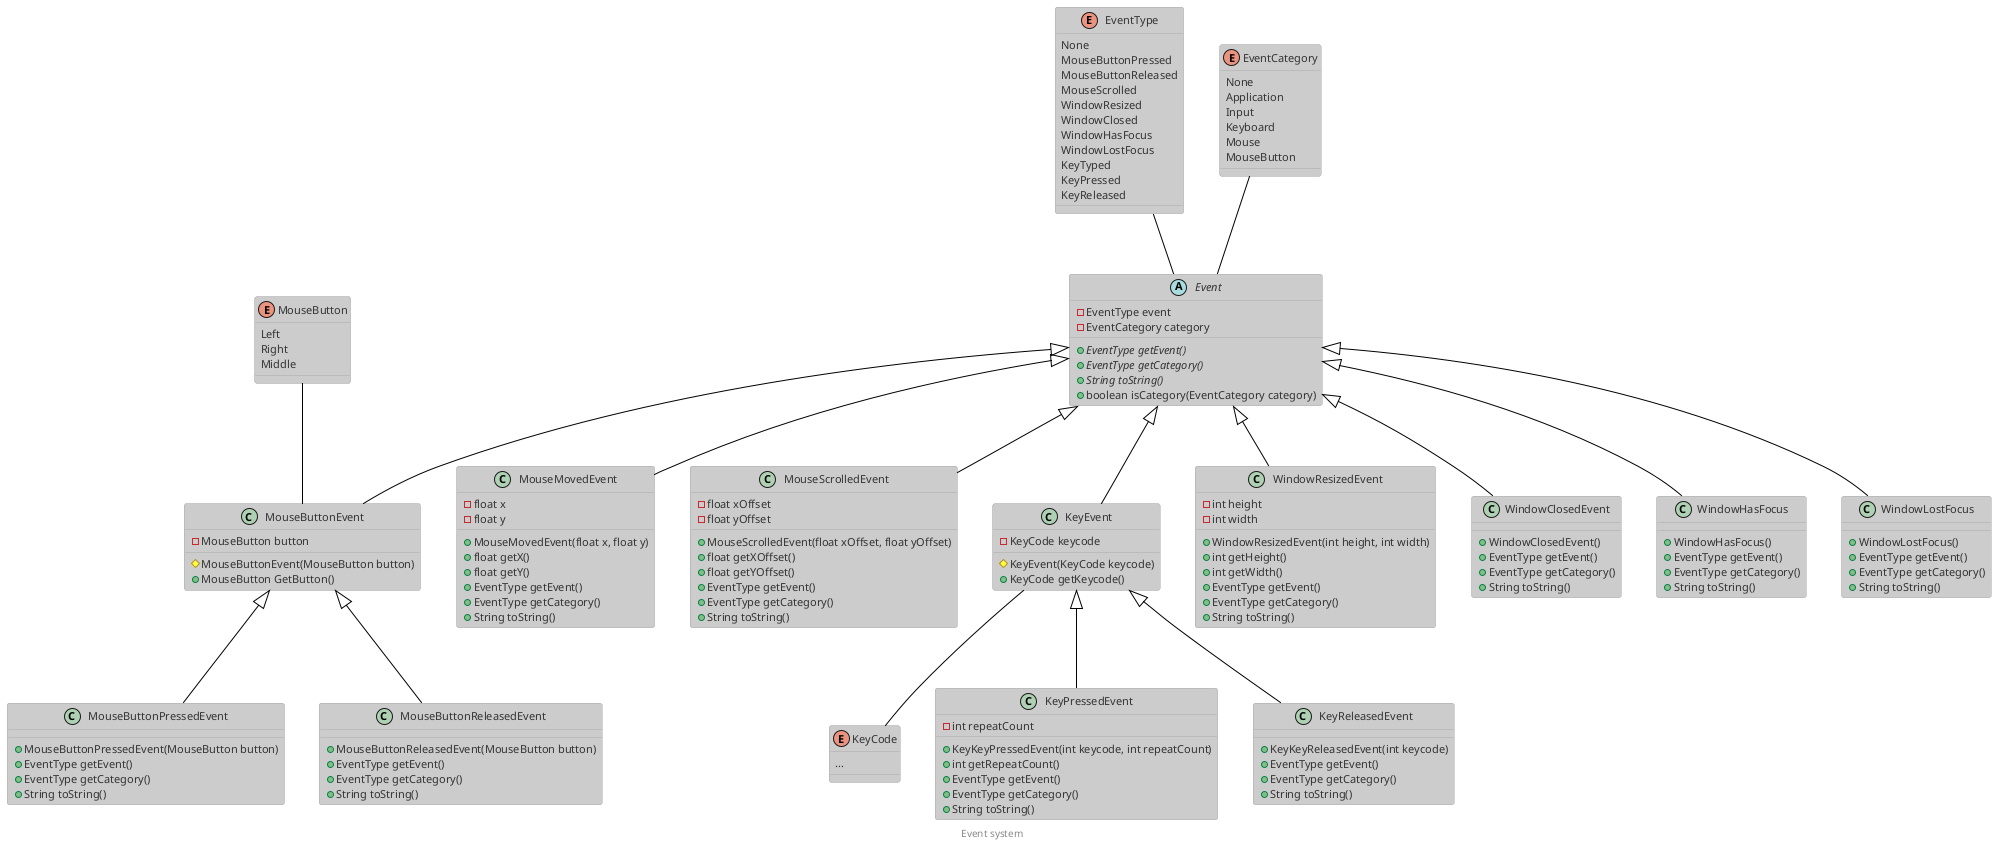 @startuml

!theme reddress-lightorange
footer Event system

enum EventType {
    None
    MouseButtonPressed
    MouseButtonReleased
    MouseScrolled
    WindowResized
    WindowClosed
    WindowHasFocus
    WindowLostFocus
    KeyTyped
    KeyPressed
    KeyReleased
}

enum EventCategory {
    None
    Application
    Input
    Keyboard
    Mouse
    MouseButton
}

abstract class Event {
    - EventType event
    - EventCategory category
    {abstract} + EventType getEvent()
    {abstract} + EventType getCategory()
    {abstract} + String toString()
    + boolean isCategory(EventCategory category)
}

enum MouseButton {
    Left
    Right
    Middle
}

enum KeyCode {
    ...
}

class MouseButtonEvent extends Event {
    - MouseButton button
    # MouseButtonEvent(MouseButton button)
    + MouseButton GetButton()
}

class MouseButtonPressedEvent extends MouseButtonEvent {
    + MouseButtonPressedEvent(MouseButton button)
    + EventType getEvent()
    + EventType getCategory()
    + String toString()
}

class MouseButtonReleasedEvent extends MouseButtonEvent {
    + MouseButtonReleasedEvent(MouseButton button)
    + EventType getEvent()
    + EventType getCategory()
    + String toString()
}

class MouseMovedEvent extends Event {
    - float x
    - float y
    + MouseMovedEvent(float x, float y)
    + float getX()
    + float getY()
    + EventType getEvent()
    + EventType getCategory()
    + String toString()
}

class MouseScrolledEvent extends Event {
    - float xOffset
    - float yOffset
    + MouseScrolledEvent(float xOffset, float yOffset)
    + float getXOffset()
    + float getYOffset()
    + EventType getEvent()
    + EventType getCategory()
    + String toString()
}

class KeyEvent extends Event {
    - KeyCode keycode
    # KeyEvent(KeyCode keycode)
    + KeyCode getKeycode()
}

class KeyPressedEvent extends KeyEvent {
    - int repeatCount
    + KeyKeyPressedEvent(int keycode, int repeatCount)
    + int getRepeatCount()
    + EventType getEvent()
    + EventType getCategory()
    + String toString()
}

class KeyReleasedEvent extends KeyEvent {
    + KeyKeyReleasedEvent(int keycode)
    + EventType getEvent()
    + EventType getCategory()
    + String toString()
}

class WindowResizedEvent extends Event {
    - int height
    - int width
    + WindowResizedEvent(int height, int width)
    + int getHeight()
    + int getWidth()
    + EventType getEvent()
    + EventType getCategory()
    + String toString()
}
class WindowClosedEvent extends Event {
    + WindowClosedEvent()
    + EventType getEvent()
    + EventType getCategory()
    + String toString()
}

class WindowHasFocus extends Event {
    + WindowHasFocus()
    + EventType getEvent()
    + EventType getCategory()
    + String toString()
}

class WindowLostFocus extends Event {
    + WindowLostFocus()
    + EventType getEvent()
    + EventType getCategory()
    + String toString()
}

KeyEvent -- KeyCode
EventType -- Event
EventCategory -- Event
MouseButton -- MouseButtonEvent

@enduml
